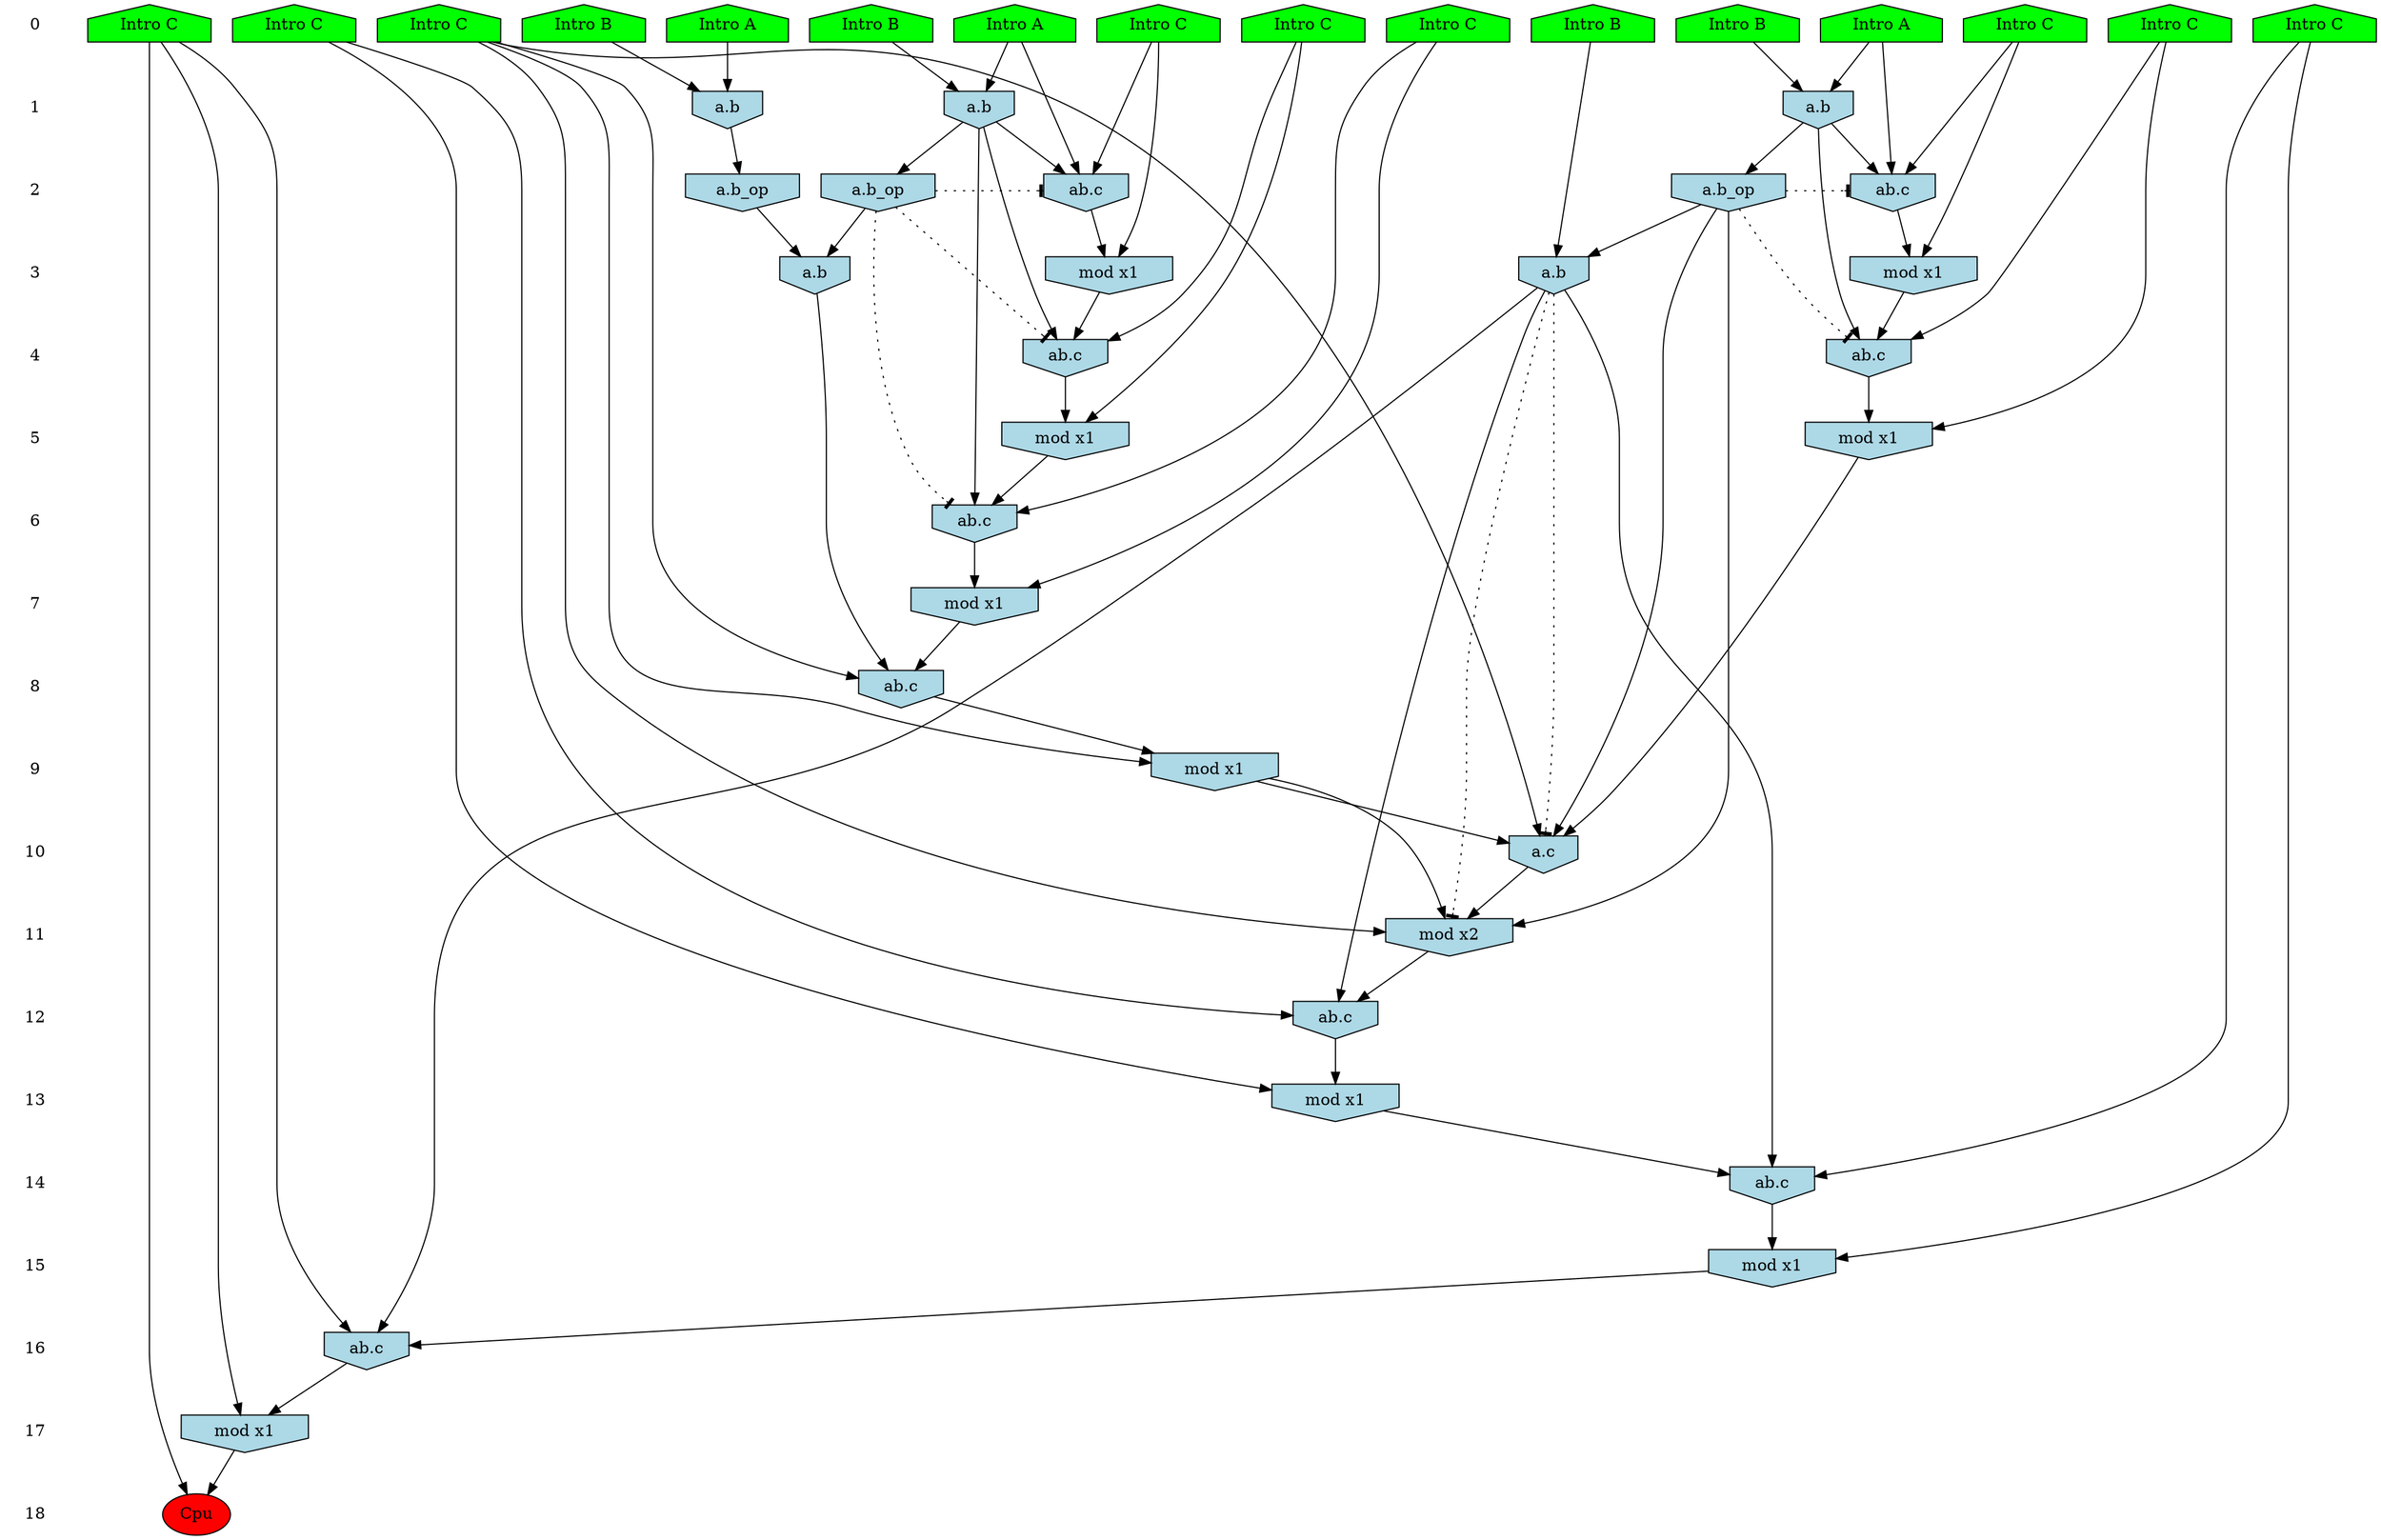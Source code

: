 /* Compression of 1 causal flows obtained in average at 2.014685E+01 t.u */
/* Compressed causal flows were: [3731] */
digraph G{
 ranksep=.5 ; 
{ rank = same ; "0" [shape=plaintext] ; node_1 [label ="Intro B", shape=house, style=filled, fillcolor=green] ;
node_2 [label ="Intro B", shape=house, style=filled, fillcolor=green] ;
node_3 [label ="Intro A", shape=house, style=filled, fillcolor=green] ;
node_4 [label ="Intro A", shape=house, style=filled, fillcolor=green] ;
node_5 [label ="Intro B", shape=house, style=filled, fillcolor=green] ;
node_6 [label ="Intro A", shape=house, style=filled, fillcolor=green] ;
node_7 [label ="Intro B", shape=house, style=filled, fillcolor=green] ;
node_8 [label ="Intro C", shape=house, style=filled, fillcolor=green] ;
node_9 [label ="Intro C", shape=house, style=filled, fillcolor=green] ;
node_10 [label ="Intro C", shape=house, style=filled, fillcolor=green] ;
node_11 [label ="Intro C", shape=house, style=filled, fillcolor=green] ;
node_12 [label ="Intro C", shape=house, style=filled, fillcolor=green] ;
node_13 [label ="Intro C", shape=house, style=filled, fillcolor=green] ;
node_14 [label ="Intro C", shape=house, style=filled, fillcolor=green] ;
node_15 [label ="Intro C", shape=house, style=filled, fillcolor=green] ;
node_16 [label ="Intro C", shape=house, style=filled, fillcolor=green] ;
}
{ rank = same ; "1" [shape=plaintext] ; node_17 [label="a.b", shape=invhouse, style=filled, fillcolor = lightblue] ;
node_18 [label="a.b", shape=invhouse, style=filled, fillcolor = lightblue] ;
node_22 [label="a.b", shape=invhouse, style=filled, fillcolor = lightblue] ;
}
{ rank = same ; "2" [shape=plaintext] ; node_19 [label="ab.c", shape=invhouse, style=filled, fillcolor = lightblue] ;
node_23 [label="ab.c", shape=invhouse, style=filled, fillcolor = lightblue] ;
node_27 [label="a.b_op", shape=invhouse, style=filled, fillcolor = lightblue] ;
node_29 [label="a.b_op", shape=invhouse, style=filled, fillcolor = lightblue] ;
node_32 [label="a.b_op", shape=invhouse, style=filled, fillcolor = lightblue] ;
}
{ rank = same ; "3" [shape=plaintext] ; node_20 [label="mod x1", shape=invhouse, style=filled, fillcolor = lightblue] ;
node_25 [label="mod x1", shape=invhouse, style=filled, fillcolor = lightblue] ;
node_30 [label="a.b", shape=invhouse, style=filled, fillcolor = lightblue] ;
node_38 [label="a.b", shape=invhouse, style=filled, fillcolor = lightblue] ;
}
{ rank = same ; "4" [shape=plaintext] ; node_21 [label="ab.c", shape=invhouse, style=filled, fillcolor = lightblue] ;
node_31 [label="ab.c", shape=invhouse, style=filled, fillcolor = lightblue] ;
}
{ rank = same ; "5" [shape=plaintext] ; node_24 [label="mod x1", shape=invhouse, style=filled, fillcolor = lightblue] ;
node_33 [label="mod x1", shape=invhouse, style=filled, fillcolor = lightblue] ;
}
{ rank = same ; "6" [shape=plaintext] ; node_26 [label="ab.c", shape=invhouse, style=filled, fillcolor = lightblue] ;
}
{ rank = same ; "7" [shape=plaintext] ; node_28 [label="mod x1", shape=invhouse, style=filled, fillcolor = lightblue] ;
}
{ rank = same ; "8" [shape=plaintext] ; node_34 [label="ab.c", shape=invhouse, style=filled, fillcolor = lightblue] ;
}
{ rank = same ; "9" [shape=plaintext] ; node_35 [label="mod x1", shape=invhouse, style=filled, fillcolor = lightblue] ;
}
{ rank = same ; "10" [shape=plaintext] ; node_36 [label="a.c", shape=invhouse, style=filled, fillcolor = lightblue] ;
}
{ rank = same ; "11" [shape=plaintext] ; node_37 [label="mod x2", shape=invhouse, style=filled, fillcolor = lightblue] ;
}
{ rank = same ; "12" [shape=plaintext] ; node_39 [label="ab.c", shape=invhouse, style=filled, fillcolor = lightblue] ;
}
{ rank = same ; "13" [shape=plaintext] ; node_40 [label="mod x1", shape=invhouse, style=filled, fillcolor = lightblue] ;
}
{ rank = same ; "14" [shape=plaintext] ; node_41 [label="ab.c", shape=invhouse, style=filled, fillcolor = lightblue] ;
}
{ rank = same ; "15" [shape=plaintext] ; node_42 [label="mod x1", shape=invhouse, style=filled, fillcolor = lightblue] ;
}
{ rank = same ; "16" [shape=plaintext] ; node_43 [label="ab.c", shape=invhouse, style=filled, fillcolor = lightblue] ;
}
{ rank = same ; "17" [shape=plaintext] ; node_44 [label="mod x1", shape=invhouse, style=filled, fillcolor = lightblue] ;
}
{ rank = same ; "18" [shape=plaintext] ; node_45 [label ="Cpu", style=filled, fillcolor=red] ;
}
"0" -> "1" [style="invis"]; 
"1" -> "2" [style="invis"]; 
"2" -> "3" [style="invis"]; 
"3" -> "4" [style="invis"]; 
"4" -> "5" [style="invis"]; 
"5" -> "6" [style="invis"]; 
"6" -> "7" [style="invis"]; 
"7" -> "8" [style="invis"]; 
"8" -> "9" [style="invis"]; 
"9" -> "10" [style="invis"]; 
"10" -> "11" [style="invis"]; 
"11" -> "12" [style="invis"]; 
"12" -> "13" [style="invis"]; 
"13" -> "14" [style="invis"]; 
"14" -> "15" [style="invis"]; 
"15" -> "16" [style="invis"]; 
"16" -> "17" [style="invis"]; 
"17" -> "18" [style="invis"]; 
node_2 -> node_17
node_6 -> node_17
node_4 -> node_18
node_5 -> node_18
node_6 -> node_19
node_12 -> node_19
node_17 -> node_19
node_12 -> node_20
node_19 -> node_20
node_8 -> node_21
node_17 -> node_21
node_20 -> node_21
node_1 -> node_22
node_3 -> node_22
node_3 -> node_23
node_16 -> node_23
node_22 -> node_23
node_8 -> node_24
node_21 -> node_24
node_16 -> node_25
node_23 -> node_25
node_11 -> node_26
node_17 -> node_26
node_24 -> node_26
node_17 -> node_27
node_11 -> node_28
node_26 -> node_28
node_18 -> node_29
node_27 -> node_30
node_29 -> node_30
node_15 -> node_31
node_22 -> node_31
node_25 -> node_31
node_22 -> node_32
node_15 -> node_33
node_31 -> node_33
node_14 -> node_34
node_28 -> node_34
node_30 -> node_34
node_14 -> node_35
node_34 -> node_35
node_14 -> node_36
node_32 -> node_36
node_33 -> node_36
node_35 -> node_36
node_14 -> node_37
node_32 -> node_37
node_35 -> node_37
node_36 -> node_37
node_7 -> node_38
node_32 -> node_38
node_13 -> node_39
node_37 -> node_39
node_38 -> node_39
node_13 -> node_40
node_39 -> node_40
node_9 -> node_41
node_38 -> node_41
node_40 -> node_41
node_9 -> node_42
node_41 -> node_42
node_10 -> node_43
node_38 -> node_43
node_42 -> node_43
node_10 -> node_44
node_43 -> node_44
node_10 -> node_45
node_44 -> node_45
node_27 -> node_26 [style=dotted, arrowhead = tee] 
node_27 -> node_21 [style=dotted, arrowhead = tee] 
node_27 -> node_19 [style=dotted, arrowhead = tee] 
node_32 -> node_31 [style=dotted, arrowhead = tee] 
node_32 -> node_23 [style=dotted, arrowhead = tee] 
node_38 -> node_37 [style=dotted, arrowhead = tee] 
node_38 -> node_36 [style=dotted, arrowhead = tee] 
}
/*
 Dot generation time: 0.000940
*/